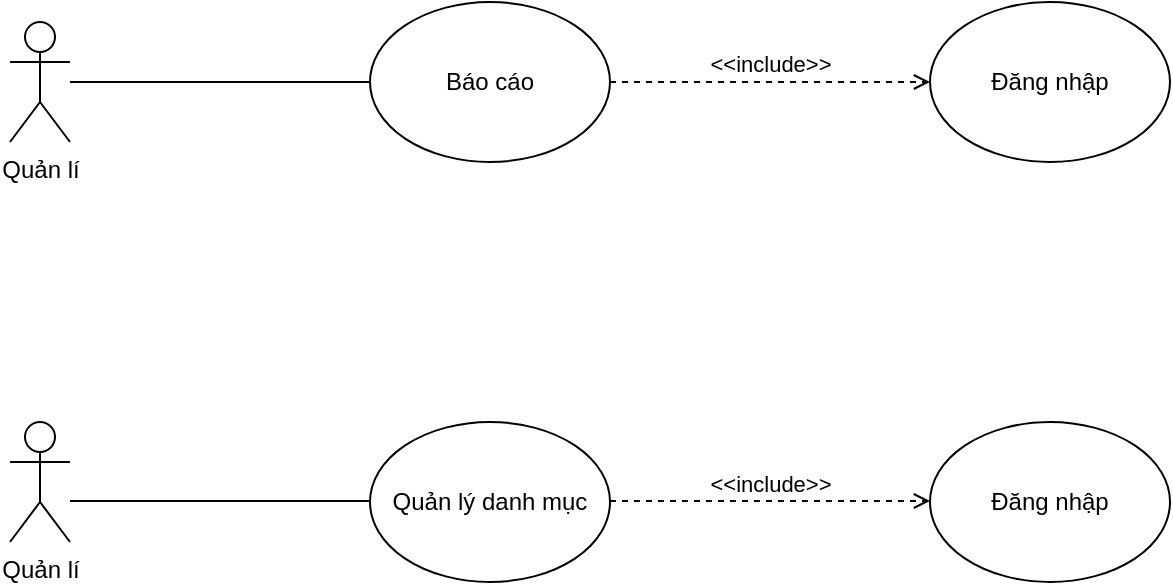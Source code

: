 <mxfile version="13.10.2" type="device"><diagram id="NjoesqXeLhb4LGYRVOCG" name="Page-1"><mxGraphModel dx="1422" dy="794" grid="0" gridSize="10" guides="1" tooltips="1" connect="1" arrows="1" fold="1" page="1" pageScale="1" pageWidth="827" pageHeight="1169" math="0" shadow="0"><root><mxCell id="0"/><mxCell id="1" parent="0"/><mxCell id="v57B43JcWLn3hurIXJ1I-3" value="Quản lí" style="shape=umlActor;verticalLabelPosition=bottom;verticalAlign=top;html=1;outlineConnect=0;" vertex="1" parent="1"><mxGeometry x="70" y="220" width="30" height="60" as="geometry"/></mxCell><mxCell id="v57B43JcWLn3hurIXJ1I-6" value="Đăng nhập" style="ellipse;whiteSpace=wrap;html=1;" vertex="1" parent="1"><mxGeometry x="530" y="210" width="120" height="80" as="geometry"/></mxCell><mxCell id="v57B43JcWLn3hurIXJ1I-7" value="Báo cáo" style="ellipse;whiteSpace=wrap;html=1;" vertex="1" parent="1"><mxGeometry x="250" y="210" width="120" height="80" as="geometry"/></mxCell><mxCell id="v57B43JcWLn3hurIXJ1I-12" value="" style="endArrow=none;html=1;entryX=0;entryY=0.5;entryDx=0;entryDy=0;" edge="1" parent="1" source="v57B43JcWLn3hurIXJ1I-3" target="v57B43JcWLn3hurIXJ1I-7"><mxGeometry width="50" height="50" relative="1" as="geometry"><mxPoint x="130" y="300" as="sourcePoint"/><mxPoint x="180" y="250" as="targetPoint"/></mxGeometry></mxCell><mxCell id="v57B43JcWLn3hurIXJ1I-13" value="&amp;lt;&amp;lt;include&amp;gt;&amp;gt;" style="edgeStyle=none;html=1;endArrow=open;verticalAlign=bottom;dashed=1;labelBackgroundColor=none;" edge="1" parent="1"><mxGeometry width="160" relative="1" as="geometry"><mxPoint x="370" y="250" as="sourcePoint"/><mxPoint x="530" y="250" as="targetPoint"/></mxGeometry></mxCell><mxCell id="v57B43JcWLn3hurIXJ1I-14" value="Quản lí" style="shape=umlActor;verticalLabelPosition=bottom;verticalAlign=top;html=1;outlineConnect=0;" vertex="1" parent="1"><mxGeometry x="70" y="420" width="30" height="60" as="geometry"/></mxCell><mxCell id="v57B43JcWLn3hurIXJ1I-15" value="Đăng nhập" style="ellipse;whiteSpace=wrap;html=1;" vertex="1" parent="1"><mxGeometry x="530" y="420" width="120" height="80" as="geometry"/></mxCell><mxCell id="v57B43JcWLn3hurIXJ1I-16" value="Quản lý danh mục" style="ellipse;whiteSpace=wrap;html=1;" vertex="1" parent="1"><mxGeometry x="250" y="420" width="120" height="80" as="geometry"/></mxCell><mxCell id="v57B43JcWLn3hurIXJ1I-17" value="" style="endArrow=none;html=1;entryX=0;entryY=0.5;entryDx=0;entryDy=0;" edge="1" parent="1"><mxGeometry width="50" height="50" relative="1" as="geometry"><mxPoint x="100" y="459.5" as="sourcePoint"/><mxPoint x="250" y="459.5" as="targetPoint"/></mxGeometry></mxCell><mxCell id="v57B43JcWLn3hurIXJ1I-18" value="&amp;lt;&amp;lt;include&amp;gt;&amp;gt;" style="edgeStyle=none;html=1;endArrow=open;verticalAlign=bottom;dashed=1;labelBackgroundColor=none;" edge="1" parent="1"><mxGeometry width="160" relative="1" as="geometry"><mxPoint x="370" y="459.5" as="sourcePoint"/><mxPoint x="530" y="459.5" as="targetPoint"/></mxGeometry></mxCell></root></mxGraphModel></diagram></mxfile>